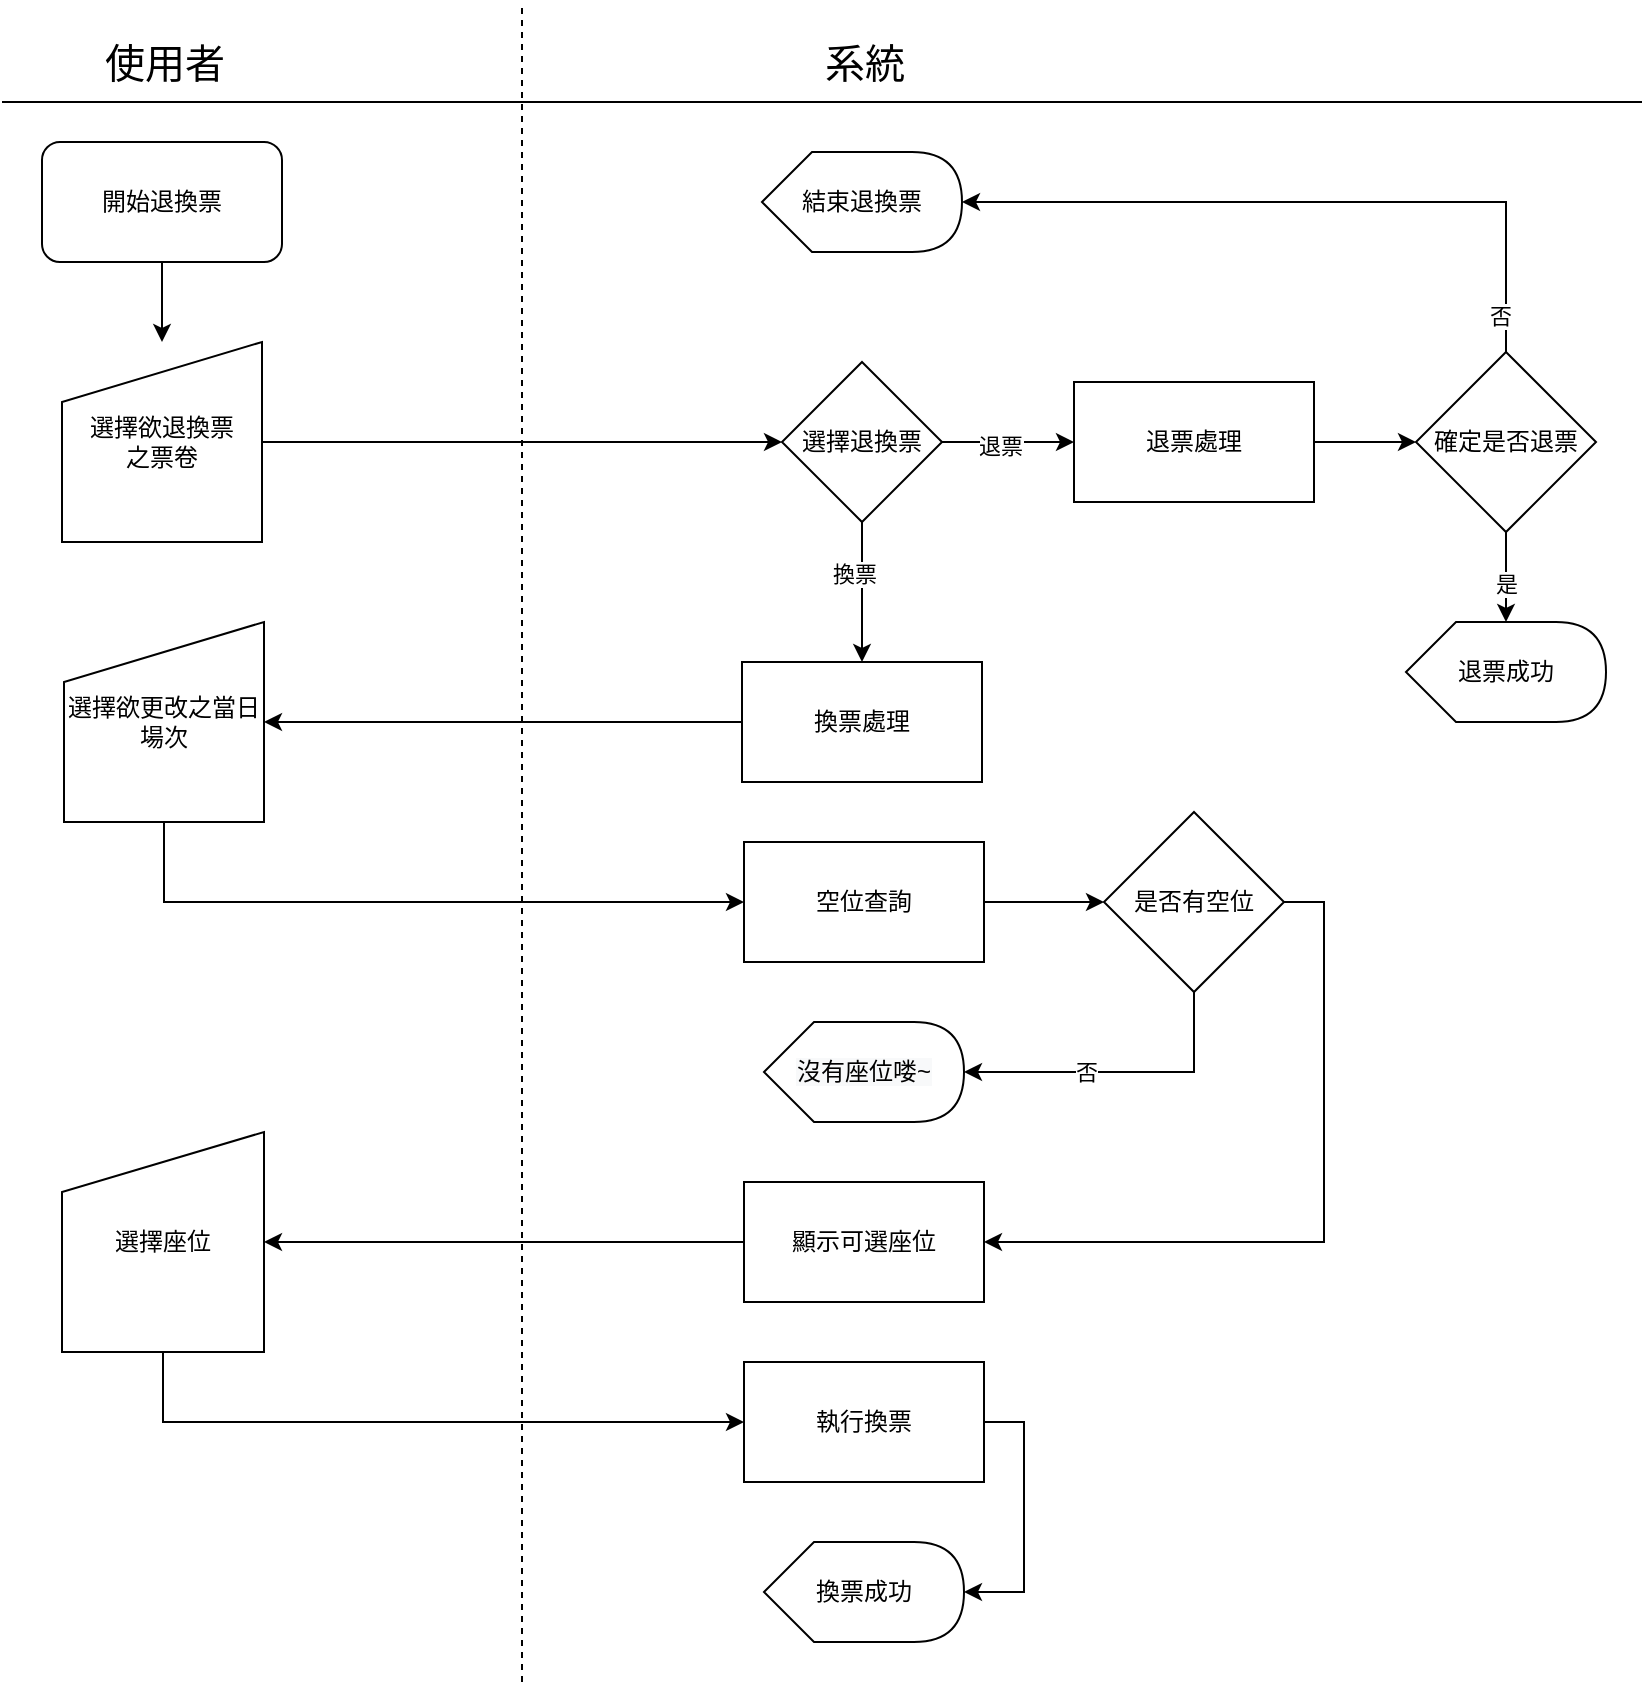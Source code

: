 <mxfile version="13.0.3" type="device"><diagram id="4EW0KhRvAE1uRGeNMRy-" name="第1頁"><mxGraphModel dx="1826" dy="867" grid="1" gridSize="10" guides="1" tooltips="1" connect="1" arrows="1" fold="1" page="1" pageScale="1" pageWidth="827" pageHeight="1169" math="0" shadow="0"><root><mxCell id="0"/><mxCell id="1" parent="0"/><mxCell id="fdHPwKc29iYlOVKHPGaH-1" value="&lt;font style=&quot;font-size: 20px&quot;&gt;使用者&lt;/font&gt;" style="text;html=1;align=center;verticalAlign=middle;resizable=0;points=[];autosize=1;" vertex="1" parent="1"><mxGeometry x="161" y="50" width="80" height="20" as="geometry"/></mxCell><mxCell id="fdHPwKc29iYlOVKHPGaH-2" value="&lt;span style=&quot;font-size: 20px&quot;&gt;系統&lt;/span&gt;" style="text;html=1;align=center;verticalAlign=middle;resizable=0;points=[];autosize=1;" vertex="1" parent="1"><mxGeometry x="521" y="50" width="60" height="20" as="geometry"/></mxCell><mxCell id="fdHPwKc29iYlOVKHPGaH-11" style="edgeStyle=orthogonalEdgeStyle;rounded=0;orthogonalLoop=1;jettySize=auto;html=1;exitX=1;exitY=0.5;exitDx=0;exitDy=0;entryX=0;entryY=0.5;entryDx=0;entryDy=0;" edge="1" parent="1" source="fdHPwKc29iYlOVKHPGaH-3" target="fdHPwKc29iYlOVKHPGaH-9"><mxGeometry relative="1" as="geometry"/></mxCell><mxCell id="fdHPwKc29iYlOVKHPGaH-3" value="退票處理" style="rounded=0;whiteSpace=wrap;html=1;" vertex="1" parent="1"><mxGeometry x="656" y="220" width="120" height="60" as="geometry"/></mxCell><mxCell id="fdHPwKc29iYlOVKHPGaH-7" style="edgeStyle=orthogonalEdgeStyle;rounded=0;orthogonalLoop=1;jettySize=auto;html=1;exitX=0.5;exitY=1;exitDx=0;exitDy=0;entryX=0.5;entryY=0;entryDx=0;entryDy=0;" edge="1" parent="1" source="fdHPwKc29iYlOVKHPGaH-4" target="fdHPwKc29iYlOVKHPGaH-5"><mxGeometry relative="1" as="geometry"/></mxCell><mxCell id="fdHPwKc29iYlOVKHPGaH-4" value="開始退換票" style="rounded=1;whiteSpace=wrap;html=1;" vertex="1" parent="1"><mxGeometry x="140" y="100" width="120" height="60" as="geometry"/></mxCell><mxCell id="fdHPwKc29iYlOVKHPGaH-44" style="edgeStyle=orthogonalEdgeStyle;rounded=0;orthogonalLoop=1;jettySize=auto;html=1;" edge="1" parent="1" source="fdHPwKc29iYlOVKHPGaH-5" target="fdHPwKc29iYlOVKHPGaH-41"><mxGeometry relative="1" as="geometry"/></mxCell><mxCell id="fdHPwKc29iYlOVKHPGaH-5" value="選擇欲退換票&lt;br&gt;之票卷" style="shape=manualInput;whiteSpace=wrap;html=1;" vertex="1" parent="1"><mxGeometry x="150" y="200" width="100" height="100" as="geometry"/></mxCell><mxCell id="fdHPwKc29iYlOVKHPGaH-13" style="edgeStyle=orthogonalEdgeStyle;rounded=0;orthogonalLoop=1;jettySize=auto;html=1;exitX=0.5;exitY=1;exitDx=0;exitDy=0;" edge="1" parent="1" source="fdHPwKc29iYlOVKHPGaH-9" target="fdHPwKc29iYlOVKHPGaH-12"><mxGeometry relative="1" as="geometry"><Array as="points"><mxPoint x="872" y="365"/><mxPoint x="857" y="365"/></Array></mxGeometry></mxCell><mxCell id="fdHPwKc29iYlOVKHPGaH-14" value="是" style="edgeLabel;html=1;align=center;verticalAlign=middle;resizable=0;points=[];" vertex="1" connectable="0" parent="fdHPwKc29iYlOVKHPGaH-13"><mxGeometry x="0.079" y="2" relative="1" as="geometry"><mxPoint x="-2" y="1" as="offset"/></mxGeometry></mxCell><mxCell id="fdHPwKc29iYlOVKHPGaH-56" style="edgeStyle=orthogonalEdgeStyle;rounded=0;orthogonalLoop=1;jettySize=auto;html=1;exitX=0.5;exitY=0;exitDx=0;exitDy=0;entryX=1;entryY=0.5;entryDx=0;entryDy=0;entryPerimeter=0;" edge="1" parent="1" source="fdHPwKc29iYlOVKHPGaH-9" target="fdHPwKc29iYlOVKHPGaH-45"><mxGeometry relative="1" as="geometry"/></mxCell><mxCell id="fdHPwKc29iYlOVKHPGaH-57" value="否" style="edgeLabel;html=1;align=center;verticalAlign=middle;resizable=0;points=[];" vertex="1" connectable="0" parent="fdHPwKc29iYlOVKHPGaH-56"><mxGeometry x="-0.895" y="3" relative="1" as="geometry"><mxPoint as="offset"/></mxGeometry></mxCell><mxCell id="fdHPwKc29iYlOVKHPGaH-9" value="&lt;font face=&quot;helvetica&quot;&gt;確定是否退票&lt;/font&gt;" style="rhombus;whiteSpace=wrap;html=1;" vertex="1" parent="1"><mxGeometry x="827" y="205" width="90" height="90" as="geometry"/></mxCell><mxCell id="fdHPwKc29iYlOVKHPGaH-12" value="退票成功" style="shape=display;whiteSpace=wrap;html=1;" vertex="1" parent="1"><mxGeometry x="822" y="340" width="100" height="50" as="geometry"/></mxCell><mxCell id="fdHPwKc29iYlOVKHPGaH-19" style="edgeStyle=orthogonalEdgeStyle;rounded=0;orthogonalLoop=1;jettySize=auto;html=1;" edge="1" parent="1" source="fdHPwKc29iYlOVKHPGaH-15" target="fdHPwKc29iYlOVKHPGaH-18"><mxGeometry relative="1" as="geometry"/></mxCell><mxCell id="fdHPwKc29iYlOVKHPGaH-15" value="換票處理" style="rounded=0;whiteSpace=wrap;html=1;" vertex="1" parent="1"><mxGeometry x="490" y="360" width="120" height="60" as="geometry"/></mxCell><mxCell id="fdHPwKc29iYlOVKHPGaH-24" style="edgeStyle=orthogonalEdgeStyle;rounded=0;orthogonalLoop=1;jettySize=auto;html=1;exitX=0.5;exitY=1;exitDx=0;exitDy=0;entryX=0;entryY=0.5;entryDx=0;entryDy=0;" edge="1" parent="1" source="fdHPwKc29iYlOVKHPGaH-18" target="fdHPwKc29iYlOVKHPGaH-20"><mxGeometry relative="1" as="geometry"/></mxCell><mxCell id="fdHPwKc29iYlOVKHPGaH-18" value="選擇欲更改之當日場次" style="shape=manualInput;whiteSpace=wrap;html=1;" vertex="1" parent="1"><mxGeometry x="151" y="340" width="100" height="100" as="geometry"/></mxCell><mxCell id="fdHPwKc29iYlOVKHPGaH-23" style="edgeStyle=orthogonalEdgeStyle;rounded=0;orthogonalLoop=1;jettySize=auto;html=1;exitX=1;exitY=0.5;exitDx=0;exitDy=0;entryX=0;entryY=0.5;entryDx=0;entryDy=0;" edge="1" parent="1" source="fdHPwKc29iYlOVKHPGaH-20" target="fdHPwKc29iYlOVKHPGaH-22"><mxGeometry relative="1" as="geometry"/></mxCell><mxCell id="fdHPwKc29iYlOVKHPGaH-20" value="空位查詢" style="rounded=0;whiteSpace=wrap;html=1;" vertex="1" parent="1"><mxGeometry x="491" y="450" width="120" height="60" as="geometry"/></mxCell><mxCell id="fdHPwKc29iYlOVKHPGaH-28" style="edgeStyle=orthogonalEdgeStyle;rounded=0;orthogonalLoop=1;jettySize=auto;html=1;exitX=0.5;exitY=1;exitDx=0;exitDy=0;entryX=1;entryY=0.5;entryDx=0;entryDy=0;entryPerimeter=0;" edge="1" parent="1" source="fdHPwKc29iYlOVKHPGaH-22" target="fdHPwKc29iYlOVKHPGaH-27"><mxGeometry relative="1" as="geometry"/></mxCell><mxCell id="fdHPwKc29iYlOVKHPGaH-29" value="否" style="edgeLabel;html=1;align=center;verticalAlign=middle;resizable=0;points=[];" vertex="1" connectable="0" parent="fdHPwKc29iYlOVKHPGaH-28"><mxGeometry x="0.092" y="2" relative="1" as="geometry"><mxPoint x="-10" y="-2" as="offset"/></mxGeometry></mxCell><mxCell id="fdHPwKc29iYlOVKHPGaH-32" style="edgeStyle=orthogonalEdgeStyle;rounded=0;orthogonalLoop=1;jettySize=auto;html=1;exitX=1;exitY=0.5;exitDx=0;exitDy=0;entryX=1;entryY=0.5;entryDx=0;entryDy=0;" edge="1" parent="1" source="fdHPwKc29iYlOVKHPGaH-22" target="fdHPwKc29iYlOVKHPGaH-31"><mxGeometry relative="1" as="geometry"/></mxCell><mxCell id="fdHPwKc29iYlOVKHPGaH-22" value="&lt;font face=&quot;helvetica&quot;&gt;是否有空位&lt;/font&gt;" style="rhombus;whiteSpace=wrap;html=1;" vertex="1" parent="1"><mxGeometry x="671" y="435" width="90" height="90" as="geometry"/></mxCell><mxCell id="fdHPwKc29iYlOVKHPGaH-27" value="&#10;&#10;&lt;!--StartFragment--&gt;&lt;span style=&quot;font-family: Helvetica; font-size: 12px; font-style: normal; font-variant-ligatures: normal; font-variant-caps: normal; font-weight: 400; letter-spacing: normal; orphans: 2; text-align: center; text-indent: 0px; text-transform: none; widows: 2; word-spacing: 0px; -webkit-text-stroke-width: 0px; background-color: rgb(248, 249, 250); text-decoration-style: initial; text-decoration-color: initial; float: none; display: inline !important;&quot;&gt;沒有座位喽~&lt;/span&gt;&lt;!--EndFragment--&gt;&#10;&#10;" style="shape=display;whiteSpace=wrap;html=1;" vertex="1" parent="1"><mxGeometry x="501" y="540" width="100" height="50" as="geometry"/></mxCell><mxCell id="fdHPwKc29iYlOVKHPGaH-34" style="edgeStyle=orthogonalEdgeStyle;rounded=0;orthogonalLoop=1;jettySize=auto;html=1;exitX=0;exitY=0.5;exitDx=0;exitDy=0;entryX=1;entryY=0.5;entryDx=0;entryDy=0;" edge="1" parent="1" source="fdHPwKc29iYlOVKHPGaH-31" target="fdHPwKc29iYlOVKHPGaH-33"><mxGeometry relative="1" as="geometry"/></mxCell><mxCell id="fdHPwKc29iYlOVKHPGaH-31" value="顯示可選座位" style="rounded=0;whiteSpace=wrap;html=1;" vertex="1" parent="1"><mxGeometry x="491" y="620" width="120" height="60" as="geometry"/></mxCell><mxCell id="fdHPwKc29iYlOVKHPGaH-36" style="edgeStyle=orthogonalEdgeStyle;rounded=0;orthogonalLoop=1;jettySize=auto;html=1;exitX=0.5;exitY=1;exitDx=0;exitDy=0;entryX=0;entryY=0.5;entryDx=0;entryDy=0;" edge="1" parent="1" source="fdHPwKc29iYlOVKHPGaH-33" target="fdHPwKc29iYlOVKHPGaH-35"><mxGeometry relative="1" as="geometry"/></mxCell><mxCell id="fdHPwKc29iYlOVKHPGaH-33" value="選擇座位" style="shape=manualInput;whiteSpace=wrap;html=1;" vertex="1" parent="1"><mxGeometry x="150" y="595" width="101" height="110" as="geometry"/></mxCell><mxCell id="fdHPwKc29iYlOVKHPGaH-38" style="edgeStyle=orthogonalEdgeStyle;rounded=0;orthogonalLoop=1;jettySize=auto;html=1;exitX=1;exitY=0.5;exitDx=0;exitDy=0;entryX=1;entryY=0.5;entryDx=0;entryDy=0;entryPerimeter=0;" edge="1" parent="1" source="fdHPwKc29iYlOVKHPGaH-35" target="fdHPwKc29iYlOVKHPGaH-37"><mxGeometry relative="1" as="geometry"/></mxCell><mxCell id="fdHPwKc29iYlOVKHPGaH-35" value="執行換票" style="rounded=0;whiteSpace=wrap;html=1;" vertex="1" parent="1"><mxGeometry x="491" y="710" width="120" height="60" as="geometry"/></mxCell><mxCell id="fdHPwKc29iYlOVKHPGaH-37" value="換票成功" style="shape=display;whiteSpace=wrap;html=1;" vertex="1" parent="1"><mxGeometry x="501" y="800" width="100" height="50" as="geometry"/></mxCell><mxCell id="fdHPwKc29iYlOVKHPGaH-52" style="edgeStyle=orthogonalEdgeStyle;rounded=0;orthogonalLoop=1;jettySize=auto;html=1;exitX=0.5;exitY=1;exitDx=0;exitDy=0;entryX=0.5;entryY=0;entryDx=0;entryDy=0;" edge="1" parent="1" source="fdHPwKc29iYlOVKHPGaH-41" target="fdHPwKc29iYlOVKHPGaH-15"><mxGeometry relative="1" as="geometry"/></mxCell><mxCell id="fdHPwKc29iYlOVKHPGaH-53" value="換票" style="edgeLabel;html=1;align=center;verticalAlign=middle;resizable=0;points=[];" vertex="1" connectable="0" parent="fdHPwKc29iYlOVKHPGaH-52"><mxGeometry x="-0.27" y="-4" relative="1" as="geometry"><mxPoint as="offset"/></mxGeometry></mxCell><mxCell id="fdHPwKc29iYlOVKHPGaH-54" style="edgeStyle=orthogonalEdgeStyle;rounded=0;orthogonalLoop=1;jettySize=auto;html=1;exitX=1;exitY=0.5;exitDx=0;exitDy=0;entryX=0;entryY=0.5;entryDx=0;entryDy=0;" edge="1" parent="1" source="fdHPwKc29iYlOVKHPGaH-41" target="fdHPwKc29iYlOVKHPGaH-3"><mxGeometry relative="1" as="geometry"/></mxCell><mxCell id="fdHPwKc29iYlOVKHPGaH-55" value="退票" style="edgeLabel;html=1;align=center;verticalAlign=middle;resizable=0;points=[];" vertex="1" connectable="0" parent="fdHPwKc29iYlOVKHPGaH-54"><mxGeometry x="-0.143" y="-2" relative="1" as="geometry"><mxPoint as="offset"/></mxGeometry></mxCell><mxCell id="fdHPwKc29iYlOVKHPGaH-41" value="選擇退換票" style="rhombus;whiteSpace=wrap;html=1;" vertex="1" parent="1"><mxGeometry x="510" y="210" width="80" height="80" as="geometry"/></mxCell><mxCell id="fdHPwKc29iYlOVKHPGaH-45" value="結束退換票" style="shape=display;whiteSpace=wrap;html=1;" vertex="1" parent="1"><mxGeometry x="500" y="105" width="100" height="50" as="geometry"/></mxCell><mxCell id="fdHPwKc29iYlOVKHPGaH-58" value="" style="endArrow=none;dashed=1;html=1;" edge="1" parent="1"><mxGeometry width="50" height="50" relative="1" as="geometry"><mxPoint x="380" y="870" as="sourcePoint"/><mxPoint x="380" y="30" as="targetPoint"/></mxGeometry></mxCell><mxCell id="fdHPwKc29iYlOVKHPGaH-59" value="" style="endArrow=none;html=1;" edge="1" parent="1"><mxGeometry width="50" height="50" relative="1" as="geometry"><mxPoint x="120" y="80" as="sourcePoint"/><mxPoint x="940" y="80" as="targetPoint"/></mxGeometry></mxCell></root></mxGraphModel></diagram></mxfile>